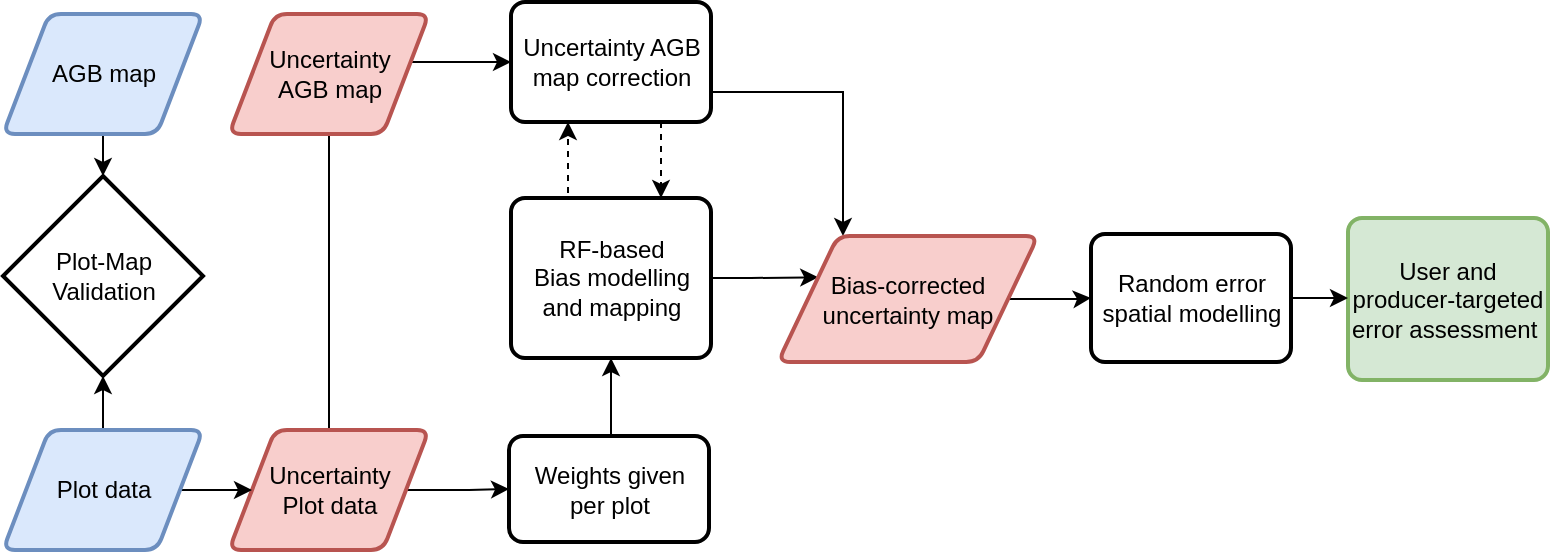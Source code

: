 <mxfile version="12.2.7" type="github" pages="1">
  <diagram id="p8VwJA1MWE8HJcfDLHrL" name="Page-1">
    <mxGraphModel dx="1408" dy="740" grid="1" gridSize="10" guides="1" tooltips="1" connect="1" arrows="1" fold="1" page="1" pageScale="1" pageWidth="850" pageHeight="1100" math="0" shadow="0">
      <root>
        <mxCell id="0"/>
        <mxCell id="1" parent="0"/>
        <mxCell id="tw_gB67iHPElR90Ke5bC-16" style="edgeStyle=orthogonalEdgeStyle;rounded=0;orthogonalLoop=1;jettySize=auto;html=1;exitX=0.5;exitY=0;exitDx=0;exitDy=0;entryX=0;entryY=0.5;entryDx=0;entryDy=0;" parent="1" source="tw_gB67iHPElR90Ke5bC-18" target="tw_gB67iHPElR90Ke5bC-24" edge="1">
          <mxGeometry relative="1" as="geometry"/>
        </mxCell>
        <mxCell id="tw_gB67iHPElR90Ke5bC-17" style="edgeStyle=orthogonalEdgeStyle;rounded=0;orthogonalLoop=1;jettySize=auto;html=1;exitX=1;exitY=0.5;exitDx=0;exitDy=0;entryX=0;entryY=0.5;entryDx=0;entryDy=0;" parent="1" source="tw_gB67iHPElR90Ke5bC-18" target="tw_gB67iHPElR90Ke5bC-21" edge="1">
          <mxGeometry relative="1" as="geometry"/>
        </mxCell>
        <mxCell id="tw_gB67iHPElR90Ke5bC-18" value="Uncertainty&lt;br&gt;Plot data" style="shape=parallelogram;html=1;strokeWidth=2;perimeter=parallelogramPerimeter;whiteSpace=wrap;rounded=1;arcSize=12;size=0.23;fillColor=#f8cecc;strokeColor=#b85450;" parent="1" vertex="1">
          <mxGeometry x="150.5" y="575" width="100" height="60" as="geometry"/>
        </mxCell>
        <mxCell id="-JOtsBixJhEv0gUwZ5SD-3" style="edgeStyle=orthogonalEdgeStyle;rounded=0;orthogonalLoop=1;jettySize=auto;html=1;exitX=0.5;exitY=0;exitDx=0;exitDy=0;entryX=0.5;entryY=1;entryDx=0;entryDy=0;" parent="1" source="tw_gB67iHPElR90Ke5bC-21" target="tw_gB67iHPElR90Ke5bC-28" edge="1">
          <mxGeometry relative="1" as="geometry"/>
        </mxCell>
        <mxCell id="tw_gB67iHPElR90Ke5bC-21" value="Weights given &lt;br&gt;per plot" style="rounded=1;whiteSpace=wrap;html=1;absoluteArcSize=1;arcSize=14;strokeWidth=2;" parent="1" vertex="1">
          <mxGeometry x="290.5" y="578" width="100" height="53" as="geometry"/>
        </mxCell>
        <mxCell id="-JOtsBixJhEv0gUwZ5SD-5" style="edgeStyle=orthogonalEdgeStyle;rounded=0;orthogonalLoop=1;jettySize=auto;html=1;exitX=0.75;exitY=1;exitDx=0;exitDy=0;entryX=0.75;entryY=0;entryDx=0;entryDy=0;dashed=1;" parent="1" source="tw_gB67iHPElR90Ke5bC-24" target="tw_gB67iHPElR90Ke5bC-28" edge="1">
          <mxGeometry relative="1" as="geometry"/>
        </mxCell>
        <mxCell id="s7eWcuz-PDiDVoZmM_mG-11" style="edgeStyle=orthogonalEdgeStyle;rounded=0;orthogonalLoop=1;jettySize=auto;html=1;exitX=1;exitY=0.75;exitDx=0;exitDy=0;entryX=0.25;entryY=0;entryDx=0;entryDy=0;" edge="1" parent="1" source="tw_gB67iHPElR90Ke5bC-24" target="s7eWcuz-PDiDVoZmM_mG-5">
          <mxGeometry relative="1" as="geometry"/>
        </mxCell>
        <mxCell id="tw_gB67iHPElR90Ke5bC-24" value="Uncertainty AGB map correction" style="rounded=1;whiteSpace=wrap;html=1;absoluteArcSize=1;arcSize=14;strokeWidth=2;" parent="1" vertex="1">
          <mxGeometry x="291.5" y="361" width="100" height="60" as="geometry"/>
        </mxCell>
        <mxCell id="tw_gB67iHPElR90Ke5bC-38" style="edgeStyle=orthogonalEdgeStyle;rounded=0;orthogonalLoop=1;jettySize=auto;html=1;exitX=0.25;exitY=0;exitDx=0;exitDy=0;dashed=1;" parent="1" source="tw_gB67iHPElR90Ke5bC-28" edge="1">
          <mxGeometry relative="1" as="geometry">
            <mxPoint x="320" y="421" as="targetPoint"/>
            <Array as="points">
              <mxPoint x="320" y="459"/>
              <mxPoint x="320" y="421"/>
            </Array>
          </mxGeometry>
        </mxCell>
        <mxCell id="s7eWcuz-PDiDVoZmM_mG-7" style="edgeStyle=orthogonalEdgeStyle;rounded=0;orthogonalLoop=1;jettySize=auto;html=1;exitX=1;exitY=0.5;exitDx=0;exitDy=0;entryX=0;entryY=0.25;entryDx=0;entryDy=0;" edge="1" parent="1" source="tw_gB67iHPElR90Ke5bC-28" target="s7eWcuz-PDiDVoZmM_mG-5">
          <mxGeometry relative="1" as="geometry"/>
        </mxCell>
        <mxCell id="tw_gB67iHPElR90Ke5bC-28" value="RF-based &lt;br&gt;Bias modelling and mapping" style="rounded=1;whiteSpace=wrap;html=1;absoluteArcSize=1;arcSize=14;strokeWidth=2;" parent="1" vertex="1">
          <mxGeometry x="291.5" y="459" width="100" height="80" as="geometry"/>
        </mxCell>
        <mxCell id="tw_gB67iHPElR90Ke5bC-29" value="Uncertainty&lt;br&gt;AGB map" style="shape=parallelogram;html=1;strokeWidth=2;perimeter=parallelogramPerimeter;whiteSpace=wrap;rounded=1;arcSize=12;size=0.23;fillColor=#f8cecc;strokeColor=#b85450;" parent="1" vertex="1">
          <mxGeometry x="150.5" y="367" width="100" height="60" as="geometry"/>
        </mxCell>
        <mxCell id="tw_gB67iHPElR90Ke5bC-37" value="User and producer-targeted error assessment&amp;nbsp;" style="rounded=1;whiteSpace=wrap;html=1;absoluteArcSize=1;arcSize=14;strokeWidth=2;fillColor=#d5e8d4;strokeColor=#82b366;" parent="1" vertex="1">
          <mxGeometry x="710" y="469" width="100" height="81" as="geometry"/>
        </mxCell>
        <mxCell id="tw_gB67iHPElR90Ke5bC-47" style="edgeStyle=orthogonalEdgeStyle;rounded=0;orthogonalLoop=1;jettySize=auto;html=1;exitX=0.5;exitY=1;exitDx=0;exitDy=0;entryX=0.5;entryY=0;entryDx=0;entryDy=0;entryPerimeter=0;" parent="1" source="tw_gB67iHPElR90Ke5bC-48" target="tw_gB67iHPElR90Ke5bC-51" edge="1">
          <mxGeometry relative="1" as="geometry"/>
        </mxCell>
        <mxCell id="tw_gB67iHPElR90Ke5bC-48" value="AGB map" style="shape=parallelogram;html=1;strokeWidth=2;perimeter=parallelogramPerimeter;whiteSpace=wrap;rounded=1;arcSize=12;size=0.23;fillColor=#dae8fc;strokeColor=#6c8ebf;" parent="1" vertex="1">
          <mxGeometry x="37.5" y="367" width="100" height="60" as="geometry"/>
        </mxCell>
        <mxCell id="tw_gB67iHPElR90Ke5bC-49" style="edgeStyle=orthogonalEdgeStyle;rounded=0;orthogonalLoop=1;jettySize=auto;html=1;exitX=0.5;exitY=0;exitDx=0;exitDy=0;entryX=0.5;entryY=1;entryDx=0;entryDy=0;entryPerimeter=0;" parent="1" source="tw_gB67iHPElR90Ke5bC-50" target="tw_gB67iHPElR90Ke5bC-51" edge="1">
          <mxGeometry relative="1" as="geometry"/>
        </mxCell>
        <mxCell id="tw_gB67iHPElR90Ke5bC-52" style="edgeStyle=orthogonalEdgeStyle;rounded=0;orthogonalLoop=1;jettySize=auto;html=1;exitX=1;exitY=0.5;exitDx=0;exitDy=0;entryX=0;entryY=0.5;entryDx=0;entryDy=0;" parent="1" source="tw_gB67iHPElR90Ke5bC-50" target="tw_gB67iHPElR90Ke5bC-18" edge="1">
          <mxGeometry relative="1" as="geometry"/>
        </mxCell>
        <mxCell id="tw_gB67iHPElR90Ke5bC-50" value="Plot data" style="shape=parallelogram;html=1;strokeWidth=2;perimeter=parallelogramPerimeter;whiteSpace=wrap;rounded=1;arcSize=12;size=0.23;fillColor=#dae8fc;strokeColor=#6c8ebf;" parent="1" vertex="1">
          <mxGeometry x="37.5" y="575" width="100" height="60" as="geometry"/>
        </mxCell>
        <mxCell id="tw_gB67iHPElR90Ke5bC-51" value="&lt;span style=&quot;white-space: normal&quot;&gt;Plot-Map&lt;br&gt;Validation&lt;/span&gt;" style="strokeWidth=2;html=1;shape=mxgraph.flowchart.decision;whiteSpace=wrap;" parent="1" vertex="1">
          <mxGeometry x="37.5" y="448" width="100" height="100" as="geometry"/>
        </mxCell>
        <mxCell id="tw_gB67iHPElR90Ke5bC-61" style="edgeStyle=orthogonalEdgeStyle;rounded=0;orthogonalLoop=1;jettySize=auto;html=1;exitX=1;exitY=0.5;exitDx=0;exitDy=0;entryX=0;entryY=0.49;entryDx=0;entryDy=0;entryPerimeter=0;" parent="1" source="tw_gB67iHPElR90Ke5bC-55" target="tw_gB67iHPElR90Ke5bC-37" edge="1">
          <mxGeometry relative="1" as="geometry"/>
        </mxCell>
        <mxCell id="tw_gB67iHPElR90Ke5bC-55" value="Random error spatial modelling" style="rounded=1;whiteSpace=wrap;html=1;absoluteArcSize=1;arcSize=14;strokeWidth=2;" parent="1" vertex="1">
          <mxGeometry x="581.5" y="477" width="100" height="64" as="geometry"/>
        </mxCell>
        <mxCell id="s7eWcuz-PDiDVoZmM_mG-10" style="edgeStyle=orthogonalEdgeStyle;rounded=0;orthogonalLoop=1;jettySize=auto;html=1;exitX=1;exitY=0.5;exitDx=0;exitDy=0;entryX=0;entryY=0.5;entryDx=0;entryDy=0;" edge="1" parent="1" source="s7eWcuz-PDiDVoZmM_mG-5" target="tw_gB67iHPElR90Ke5bC-55">
          <mxGeometry relative="1" as="geometry"/>
        </mxCell>
        <mxCell id="s7eWcuz-PDiDVoZmM_mG-5" value="Bias-corrected uncertainty map" style="shape=parallelogram;html=1;strokeWidth=2;perimeter=parallelogramPerimeter;whiteSpace=wrap;rounded=1;arcSize=12;size=0.23;fillColor=#f8cecc;strokeColor=#b85450;" vertex="1" parent="1">
          <mxGeometry x="425" y="478" width="130" height="63" as="geometry"/>
        </mxCell>
      </root>
    </mxGraphModel>
  </diagram>
</mxfile>
